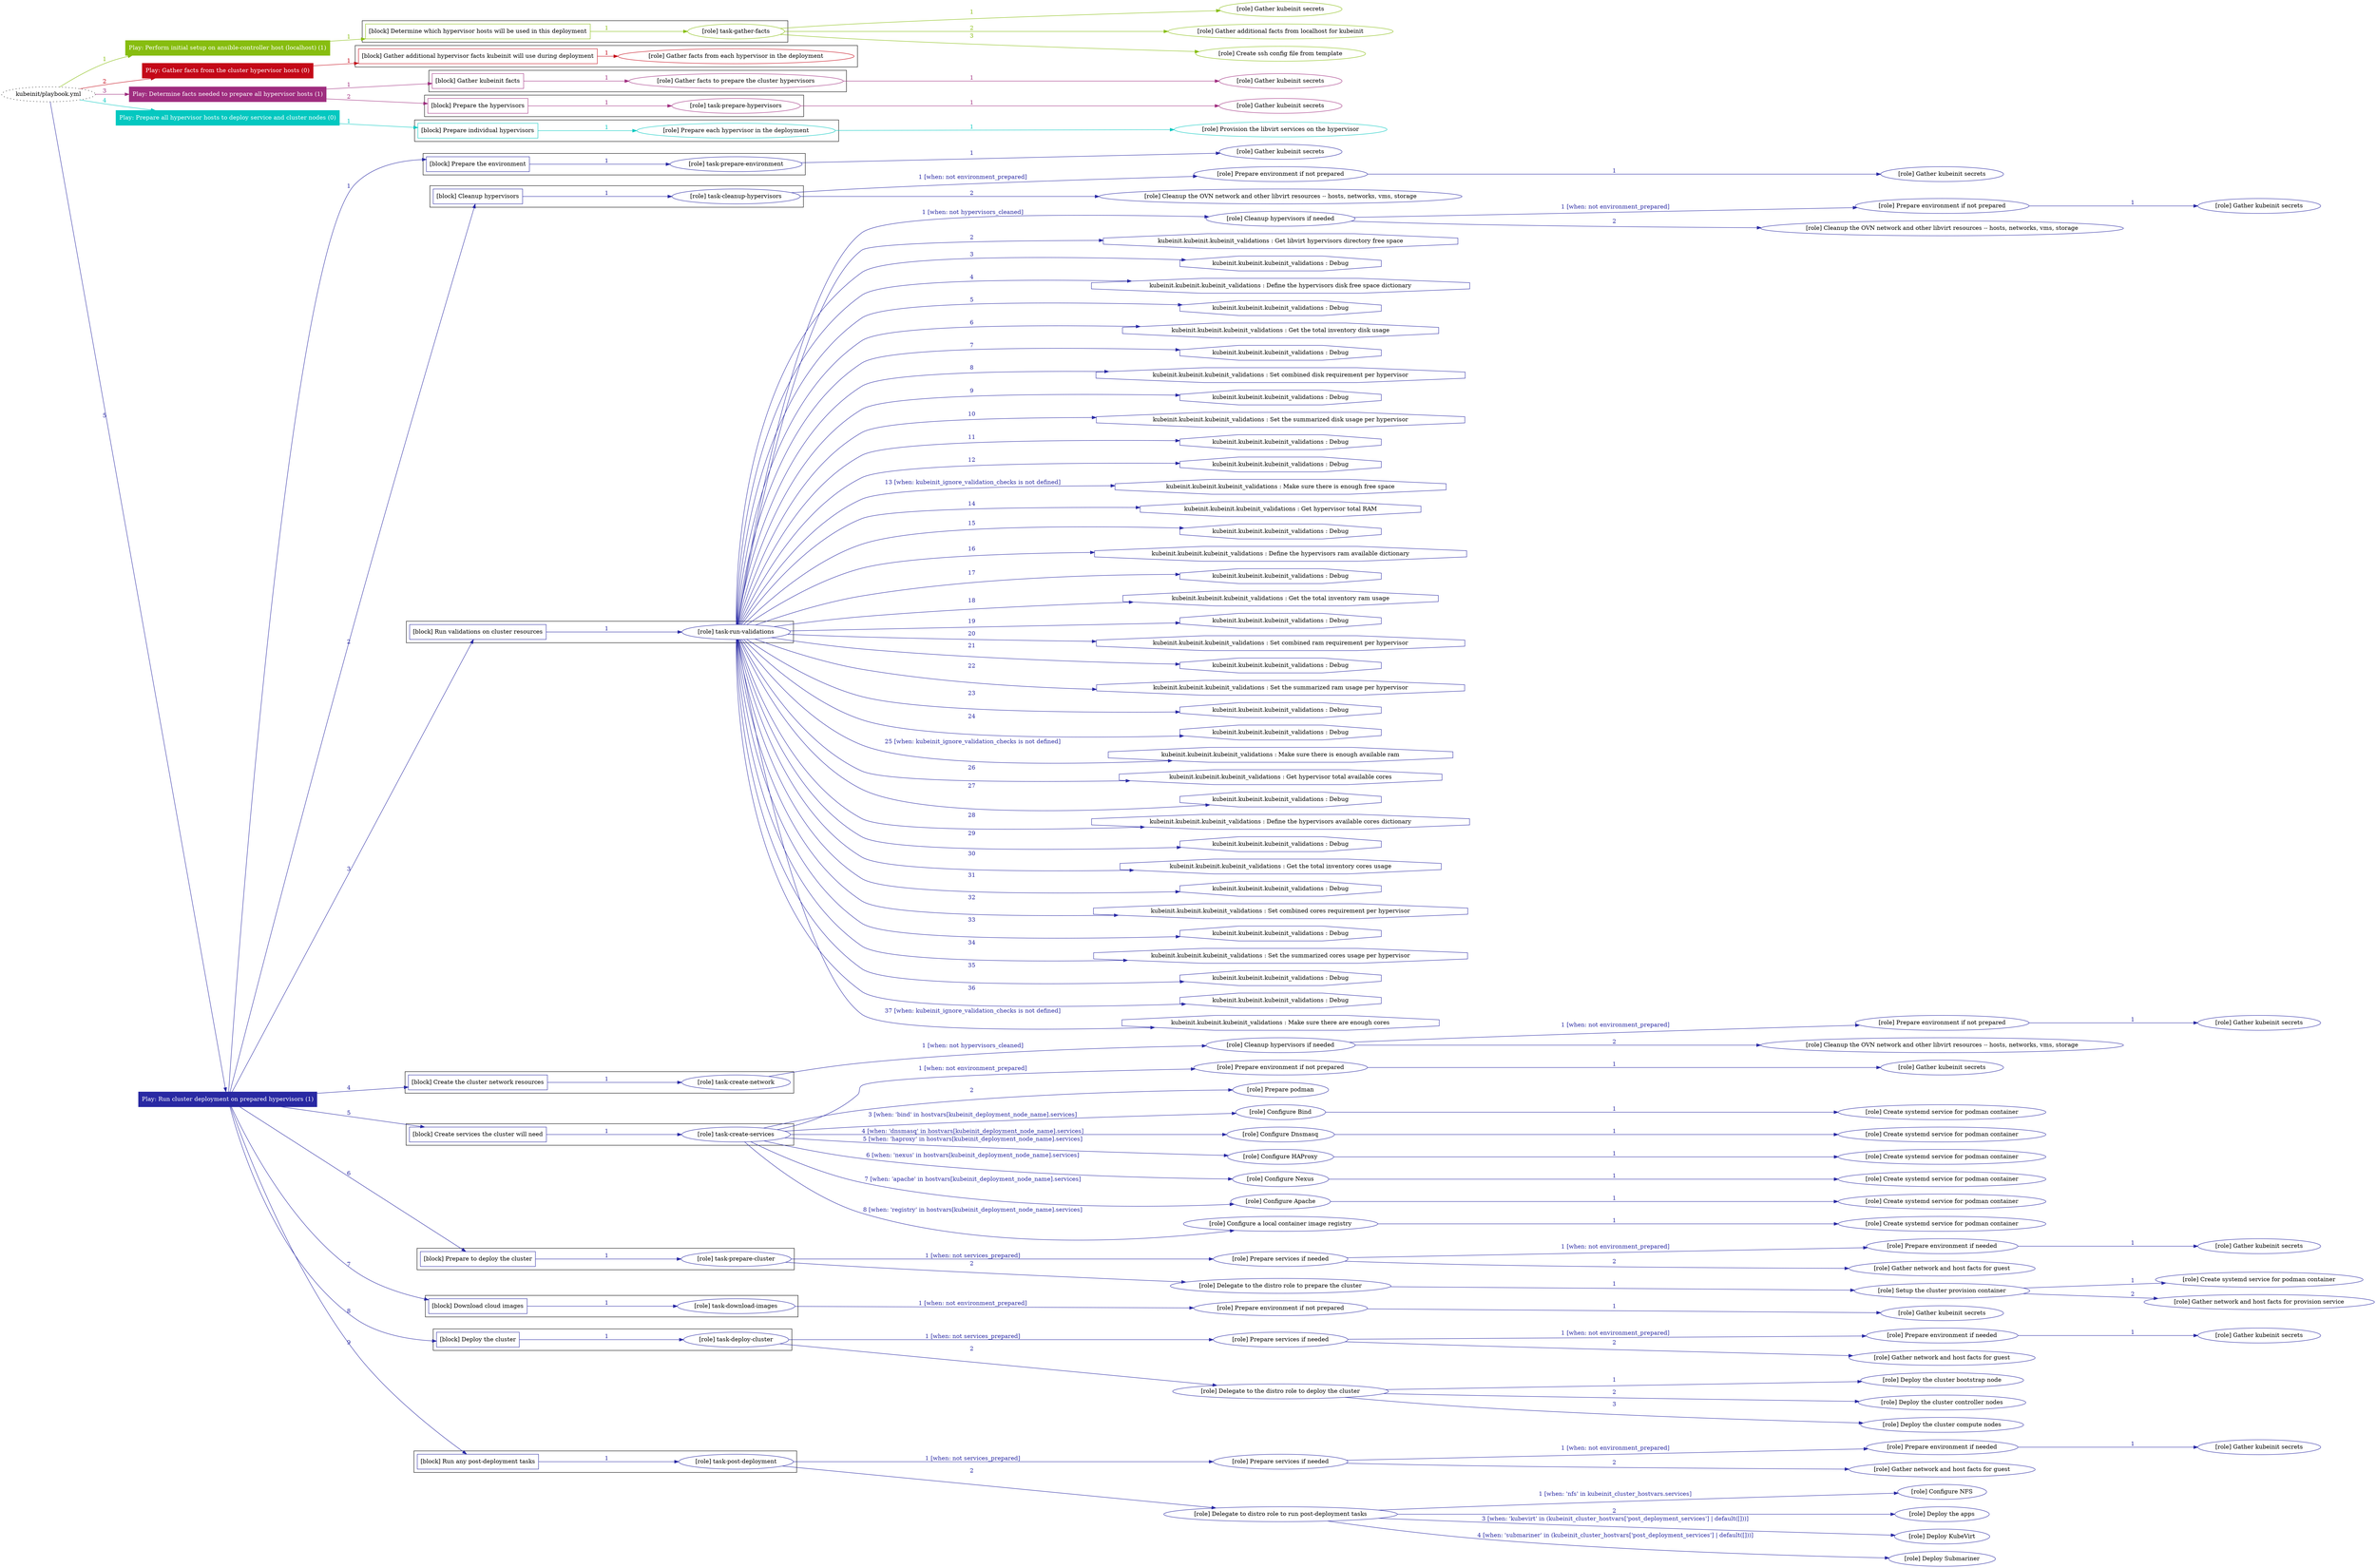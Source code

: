digraph {
	graph [concentrate=true ordering=in rankdir=LR ratio=fill]
	edge [esep=5 sep=10]
	"kubeinit/playbook.yml" [URL="/home/runner/work/kubeinit/kubeinit/kubeinit/playbook.yml" id=playbook_e92222b8 style=dotted]
	play_92c783f7 [label="Play: Perform initial setup on ansible-controller host (localhost) (1)" URL="/home/runner/work/kubeinit/kubeinit/kubeinit/playbook.yml" color="#87bd0f" fontcolor="#ffffff" id=play_92c783f7 shape=box style=filled tooltip=localhost]
	"kubeinit/playbook.yml" -> play_92c783f7 [label="1 " color="#87bd0f" fontcolor="#87bd0f" id=edge_ffbb8713 labeltooltip="1 " tooltip="1 "]
	subgraph "Gather kubeinit secrets" {
		role_df6a89f2 [label="[role] Gather kubeinit secrets" URL="/home/runner/.ansible/collections/ansible_collections/kubeinit/kubeinit/roles/kubeinit_prepare/tasks/build_hypervisors_group.yml" color="#87bd0f" id=role_df6a89f2 tooltip="Gather kubeinit secrets"]
	}
	subgraph "Gather additional facts from localhost for kubeinit" {
		role_540ec1e0 [label="[role] Gather additional facts from localhost for kubeinit" URL="/home/runner/.ansible/collections/ansible_collections/kubeinit/kubeinit/roles/kubeinit_prepare/tasks/build_hypervisors_group.yml" color="#87bd0f" id=role_540ec1e0 tooltip="Gather additional facts from localhost for kubeinit"]
	}
	subgraph "Create ssh config file from template" {
		role_f1460b2c [label="[role] Create ssh config file from template" URL="/home/runner/.ansible/collections/ansible_collections/kubeinit/kubeinit/roles/kubeinit_prepare/tasks/build_hypervisors_group.yml" color="#87bd0f" id=role_f1460b2c tooltip="Create ssh config file from template"]
	}
	subgraph "task-gather-facts" {
		role_afb89ab8 [label="[role] task-gather-facts" URL="/home/runner/work/kubeinit/kubeinit/kubeinit/playbook.yml" color="#87bd0f" id=role_afb89ab8 tooltip="task-gather-facts"]
		role_afb89ab8 -> role_df6a89f2 [label="1 " color="#87bd0f" fontcolor="#87bd0f" id=edge_66522fb7 labeltooltip="1 " tooltip="1 "]
		role_afb89ab8 -> role_540ec1e0 [label="2 " color="#87bd0f" fontcolor="#87bd0f" id=edge_2bd312d5 labeltooltip="2 " tooltip="2 "]
		role_afb89ab8 -> role_f1460b2c [label="3 " color="#87bd0f" fontcolor="#87bd0f" id=edge_dafee266 labeltooltip="3 " tooltip="3 "]
	}
	subgraph "Play: Perform initial setup on ansible-controller host (localhost) (1)" {
		play_92c783f7 -> block_e9b53bc9 [label=1 color="#87bd0f" fontcolor="#87bd0f" id=edge_77423818 labeltooltip=1 tooltip=1]
		subgraph cluster_block_e9b53bc9 {
			block_e9b53bc9 [label="[block] Determine which hypervisor hosts will be used in this deployment" URL="/home/runner/work/kubeinit/kubeinit/kubeinit/playbook.yml" color="#87bd0f" id=block_e9b53bc9 labeltooltip="Determine which hypervisor hosts will be used in this deployment" shape=box tooltip="Determine which hypervisor hosts will be used in this deployment"]
			block_e9b53bc9 -> role_afb89ab8 [label="1 " color="#87bd0f" fontcolor="#87bd0f" id=edge_8738de2c labeltooltip="1 " tooltip="1 "]
		}
	}
	play_67be91b6 [label="Play: Gather facts from the cluster hypervisor hosts (0)" URL="/home/runner/work/kubeinit/kubeinit/kubeinit/playbook.yml" color="#c40818" fontcolor="#ffffff" id=play_67be91b6 shape=box style=filled tooltip="Play: Gather facts from the cluster hypervisor hosts (0)"]
	"kubeinit/playbook.yml" -> play_67be91b6 [label="2 " color="#c40818" fontcolor="#c40818" id=edge_cf32ea86 labeltooltip="2 " tooltip="2 "]
	subgraph "Gather facts from each hypervisor in the deployment" {
		role_8123a733 [label="[role] Gather facts from each hypervisor in the deployment" URL="/home/runner/work/kubeinit/kubeinit/kubeinit/playbook.yml" color="#c40818" id=role_8123a733 tooltip="Gather facts from each hypervisor in the deployment"]
	}
	subgraph "Play: Gather facts from the cluster hypervisor hosts (0)" {
		play_67be91b6 -> block_f48222af [label=1 color="#c40818" fontcolor="#c40818" id=edge_4b14d3e3 labeltooltip=1 tooltip=1]
		subgraph cluster_block_f48222af {
			block_f48222af [label="[block] Gather additional hypervisor facts kubeinit will use during deployment" URL="/home/runner/work/kubeinit/kubeinit/kubeinit/playbook.yml" color="#c40818" id=block_f48222af labeltooltip="Gather additional hypervisor facts kubeinit will use during deployment" shape=box tooltip="Gather additional hypervisor facts kubeinit will use during deployment"]
			block_f48222af -> role_8123a733 [label="1 " color="#c40818" fontcolor="#c40818" id=edge_39f8c435 labeltooltip="1 " tooltip="1 "]
		}
	}
	play_eb58138f [label="Play: Determine facts needed to prepare all hypervisor hosts (1)" URL="/home/runner/work/kubeinit/kubeinit/kubeinit/playbook.yml" color="#9f2d7f" fontcolor="#ffffff" id=play_eb58138f shape=box style=filled tooltip=localhost]
	"kubeinit/playbook.yml" -> play_eb58138f [label="3 " color="#9f2d7f" fontcolor="#9f2d7f" id=edge_22f989c6 labeltooltip="3 " tooltip="3 "]
	subgraph "Gather kubeinit secrets" {
		role_b80b2637 [label="[role] Gather kubeinit secrets" URL="/home/runner/.ansible/collections/ansible_collections/kubeinit/kubeinit/roles/kubeinit_prepare/tasks/gather_kubeinit_facts.yml" color="#9f2d7f" id=role_b80b2637 tooltip="Gather kubeinit secrets"]
	}
	subgraph "Gather facts to prepare the cluster hypervisors" {
		role_770bc6ab [label="[role] Gather facts to prepare the cluster hypervisors" URL="/home/runner/work/kubeinit/kubeinit/kubeinit/playbook.yml" color="#9f2d7f" id=role_770bc6ab tooltip="Gather facts to prepare the cluster hypervisors"]
		role_770bc6ab -> role_b80b2637 [label="1 " color="#9f2d7f" fontcolor="#9f2d7f" id=edge_2b5a281d labeltooltip="1 " tooltip="1 "]
	}
	subgraph "Gather kubeinit secrets" {
		role_854534c7 [label="[role] Gather kubeinit secrets" URL="/home/runner/.ansible/collections/ansible_collections/kubeinit/kubeinit/roles/kubeinit_prepare/tasks/gather_kubeinit_facts.yml" color="#9f2d7f" id=role_854534c7 tooltip="Gather kubeinit secrets"]
	}
	subgraph "task-prepare-hypervisors" {
		role_582ed049 [label="[role] task-prepare-hypervisors" URL="/home/runner/work/kubeinit/kubeinit/kubeinit/playbook.yml" color="#9f2d7f" id=role_582ed049 tooltip="task-prepare-hypervisors"]
		role_582ed049 -> role_854534c7 [label="1 " color="#9f2d7f" fontcolor="#9f2d7f" id=edge_1658a0c5 labeltooltip="1 " tooltip="1 "]
	}
	subgraph "Play: Determine facts needed to prepare all hypervisor hosts (1)" {
		play_eb58138f -> block_654f0116 [label=1 color="#9f2d7f" fontcolor="#9f2d7f" id=edge_de58c9d7 labeltooltip=1 tooltip=1]
		subgraph cluster_block_654f0116 {
			block_654f0116 [label="[block] Gather kubeinit facts" URL="/home/runner/work/kubeinit/kubeinit/kubeinit/playbook.yml" color="#9f2d7f" id=block_654f0116 labeltooltip="Gather kubeinit facts" shape=box tooltip="Gather kubeinit facts"]
			block_654f0116 -> role_770bc6ab [label="1 " color="#9f2d7f" fontcolor="#9f2d7f" id=edge_0fb79de8 labeltooltip="1 " tooltip="1 "]
		}
		play_eb58138f -> block_95c288cf [label=2 color="#9f2d7f" fontcolor="#9f2d7f" id=edge_e034c9d1 labeltooltip=2 tooltip=2]
		subgraph cluster_block_95c288cf {
			block_95c288cf [label="[block] Prepare the hypervisors" URL="/home/runner/work/kubeinit/kubeinit/kubeinit/playbook.yml" color="#9f2d7f" id=block_95c288cf labeltooltip="Prepare the hypervisors" shape=box tooltip="Prepare the hypervisors"]
			block_95c288cf -> role_582ed049 [label="1 " color="#9f2d7f" fontcolor="#9f2d7f" id=edge_204c4030 labeltooltip="1 " tooltip="1 "]
		}
	}
	play_da3d5360 [label="Play: Prepare all hypervisor hosts to deploy service and cluster nodes (0)" URL="/home/runner/work/kubeinit/kubeinit/kubeinit/playbook.yml" color="#04c8c0" fontcolor="#ffffff" id=play_da3d5360 shape=box style=filled tooltip="Play: Prepare all hypervisor hosts to deploy service and cluster nodes (0)"]
	"kubeinit/playbook.yml" -> play_da3d5360 [label="4 " color="#04c8c0" fontcolor="#04c8c0" id=edge_7492fa26 labeltooltip="4 " tooltip="4 "]
	subgraph "Provision the libvirt services on the hypervisor" {
		role_16c79e5a [label="[role] Provision the libvirt services on the hypervisor" URL="/home/runner/.ansible/collections/ansible_collections/kubeinit/kubeinit/roles/kubeinit_prepare/tasks/prepare_hypervisor.yml" color="#04c8c0" id=role_16c79e5a tooltip="Provision the libvirt services on the hypervisor"]
	}
	subgraph "Prepare each hypervisor in the deployment" {
		role_7e97b401 [label="[role] Prepare each hypervisor in the deployment" URL="/home/runner/work/kubeinit/kubeinit/kubeinit/playbook.yml" color="#04c8c0" id=role_7e97b401 tooltip="Prepare each hypervisor in the deployment"]
		role_7e97b401 -> role_16c79e5a [label="1 " color="#04c8c0" fontcolor="#04c8c0" id=edge_46148321 labeltooltip="1 " tooltip="1 "]
	}
	subgraph "Play: Prepare all hypervisor hosts to deploy service and cluster nodes (0)" {
		play_da3d5360 -> block_e9037d01 [label=1 color="#04c8c0" fontcolor="#04c8c0" id=edge_d806da9e labeltooltip=1 tooltip=1]
		subgraph cluster_block_e9037d01 {
			block_e9037d01 [label="[block] Prepare individual hypervisors" URL="/home/runner/work/kubeinit/kubeinit/kubeinit/playbook.yml" color="#04c8c0" id=block_e9037d01 labeltooltip="Prepare individual hypervisors" shape=box tooltip="Prepare individual hypervisors"]
			block_e9037d01 -> role_7e97b401 [label="1 " color="#04c8c0" fontcolor="#04c8c0" id=edge_8f910cef labeltooltip="1 " tooltip="1 "]
		}
	}
	play_0da6d7e3 [label="Play: Run cluster deployment on prepared hypervisors (1)" URL="/home/runner/work/kubeinit/kubeinit/kubeinit/playbook.yml" color="#2929a3" fontcolor="#ffffff" id=play_0da6d7e3 shape=box style=filled tooltip=localhost]
	"kubeinit/playbook.yml" -> play_0da6d7e3 [label="5 " color="#2929a3" fontcolor="#2929a3" id=edge_98d495a8 labeltooltip="5 " tooltip="5 "]
	subgraph "Gather kubeinit secrets" {
		role_b079e2af [label="[role] Gather kubeinit secrets" URL="/home/runner/.ansible/collections/ansible_collections/kubeinit/kubeinit/roles/kubeinit_prepare/tasks/gather_kubeinit_facts.yml" color="#2929a3" id=role_b079e2af tooltip="Gather kubeinit secrets"]
	}
	subgraph "task-prepare-environment" {
		role_9413f9cd [label="[role] task-prepare-environment" URL="/home/runner/work/kubeinit/kubeinit/kubeinit/playbook.yml" color="#2929a3" id=role_9413f9cd tooltip="task-prepare-environment"]
		role_9413f9cd -> role_b079e2af [label="1 " color="#2929a3" fontcolor="#2929a3" id=edge_bd444c95 labeltooltip="1 " tooltip="1 "]
	}
	subgraph "Gather kubeinit secrets" {
		role_9ba5542d [label="[role] Gather kubeinit secrets" URL="/home/runner/.ansible/collections/ansible_collections/kubeinit/kubeinit/roles/kubeinit_prepare/tasks/gather_kubeinit_facts.yml" color="#2929a3" id=role_9ba5542d tooltip="Gather kubeinit secrets"]
	}
	subgraph "Prepare environment if not prepared" {
		role_c625d54e [label="[role] Prepare environment if not prepared" URL="/home/runner/.ansible/collections/ansible_collections/kubeinit/kubeinit/roles/kubeinit_prepare/tasks/cleanup_hypervisors.yml" color="#2929a3" id=role_c625d54e tooltip="Prepare environment if not prepared"]
		role_c625d54e -> role_9ba5542d [label="1 " color="#2929a3" fontcolor="#2929a3" id=edge_2bd0e765 labeltooltip="1 " tooltip="1 "]
	}
	subgraph "Cleanup the OVN network and other libvirt resources -- hosts, networks, vms, storage" {
		role_127aefc8 [label="[role] Cleanup the OVN network and other libvirt resources -- hosts, networks, vms, storage" URL="/home/runner/.ansible/collections/ansible_collections/kubeinit/kubeinit/roles/kubeinit_prepare/tasks/cleanup_hypervisors.yml" color="#2929a3" id=role_127aefc8 tooltip="Cleanup the OVN network and other libvirt resources -- hosts, networks, vms, storage"]
	}
	subgraph "task-cleanup-hypervisors" {
		role_7f26d04d [label="[role] task-cleanup-hypervisors" URL="/home/runner/work/kubeinit/kubeinit/kubeinit/playbook.yml" color="#2929a3" id=role_7f26d04d tooltip="task-cleanup-hypervisors"]
		role_7f26d04d -> role_c625d54e [label="1 [when: not environment_prepared]" color="#2929a3" fontcolor="#2929a3" id=edge_5fec650e labeltooltip="1 [when: not environment_prepared]" tooltip="1 [when: not environment_prepared]"]
		role_7f26d04d -> role_127aefc8 [label="2 " color="#2929a3" fontcolor="#2929a3" id=edge_d557430e labeltooltip="2 " tooltip="2 "]
	}
	subgraph "Gather kubeinit secrets" {
		role_a5a6e88d [label="[role] Gather kubeinit secrets" URL="/home/runner/.ansible/collections/ansible_collections/kubeinit/kubeinit/roles/kubeinit_prepare/tasks/gather_kubeinit_facts.yml" color="#2929a3" id=role_a5a6e88d tooltip="Gather kubeinit secrets"]
	}
	subgraph "Prepare environment if not prepared" {
		role_7b25340e [label="[role] Prepare environment if not prepared" URL="/home/runner/.ansible/collections/ansible_collections/kubeinit/kubeinit/roles/kubeinit_prepare/tasks/cleanup_hypervisors.yml" color="#2929a3" id=role_7b25340e tooltip="Prepare environment if not prepared"]
		role_7b25340e -> role_a5a6e88d [label="1 " color="#2929a3" fontcolor="#2929a3" id=edge_d9381022 labeltooltip="1 " tooltip="1 "]
	}
	subgraph "Cleanup the OVN network and other libvirt resources -- hosts, networks, vms, storage" {
		role_d527adc5 [label="[role] Cleanup the OVN network and other libvirt resources -- hosts, networks, vms, storage" URL="/home/runner/.ansible/collections/ansible_collections/kubeinit/kubeinit/roles/kubeinit_prepare/tasks/cleanup_hypervisors.yml" color="#2929a3" id=role_d527adc5 tooltip="Cleanup the OVN network and other libvirt resources -- hosts, networks, vms, storage"]
	}
	subgraph "Cleanup hypervisors if needed" {
		role_17760b1f [label="[role] Cleanup hypervisors if needed" URL="/home/runner/.ansible/collections/ansible_collections/kubeinit/kubeinit/roles/kubeinit_validations/tasks/main.yml" color="#2929a3" id=role_17760b1f tooltip="Cleanup hypervisors if needed"]
		role_17760b1f -> role_7b25340e [label="1 [when: not environment_prepared]" color="#2929a3" fontcolor="#2929a3" id=edge_94d22f7c labeltooltip="1 [when: not environment_prepared]" tooltip="1 [when: not environment_prepared]"]
		role_17760b1f -> role_d527adc5 [label="2 " color="#2929a3" fontcolor="#2929a3" id=edge_da015697 labeltooltip="2 " tooltip="2 "]
	}
	subgraph "task-run-validations" {
		role_55d921f8 [label="[role] task-run-validations" URL="/home/runner/work/kubeinit/kubeinit/kubeinit/playbook.yml" color="#2929a3" id=role_55d921f8 tooltip="task-run-validations"]
		role_55d921f8 -> role_17760b1f [label="1 [when: not hypervisors_cleaned]" color="#2929a3" fontcolor="#2929a3" id=edge_4b1750cc labeltooltip="1 [when: not hypervisors_cleaned]" tooltip="1 [when: not hypervisors_cleaned]"]
		task_e6f22c32 [label="kubeinit.kubeinit.kubeinit_validations : Get libvirt hypervisors directory free space" URL="/home/runner/.ansible/collections/ansible_collections/kubeinit/kubeinit/roles/kubeinit_validations/tasks/10_libvirt_free_space.yml" color="#2929a3" id=task_e6f22c32 shape=octagon tooltip="kubeinit.kubeinit.kubeinit_validations : Get libvirt hypervisors directory free space"]
		role_55d921f8 -> task_e6f22c32 [label="2 " color="#2929a3" fontcolor="#2929a3" id=edge_3246b11e labeltooltip="2 " tooltip="2 "]
		task_a2dcfc24 [label="kubeinit.kubeinit.kubeinit_validations : Debug" URL="/home/runner/.ansible/collections/ansible_collections/kubeinit/kubeinit/roles/kubeinit_validations/tasks/10_libvirt_free_space.yml" color="#2929a3" id=task_a2dcfc24 shape=octagon tooltip="kubeinit.kubeinit.kubeinit_validations : Debug"]
		role_55d921f8 -> task_a2dcfc24 [label="3 " color="#2929a3" fontcolor="#2929a3" id=edge_a041053f labeltooltip="3 " tooltip="3 "]
		task_38d06dfa [label="kubeinit.kubeinit.kubeinit_validations : Define the hypervisors disk free space dictionary" URL="/home/runner/.ansible/collections/ansible_collections/kubeinit/kubeinit/roles/kubeinit_validations/tasks/10_libvirt_free_space.yml" color="#2929a3" id=task_38d06dfa shape=octagon tooltip="kubeinit.kubeinit.kubeinit_validations : Define the hypervisors disk free space dictionary"]
		role_55d921f8 -> task_38d06dfa [label="4 " color="#2929a3" fontcolor="#2929a3" id=edge_8aef4136 labeltooltip="4 " tooltip="4 "]
		task_244818ce [label="kubeinit.kubeinit.kubeinit_validations : Debug" URL="/home/runner/.ansible/collections/ansible_collections/kubeinit/kubeinit/roles/kubeinit_validations/tasks/10_libvirt_free_space.yml" color="#2929a3" id=task_244818ce shape=octagon tooltip="kubeinit.kubeinit.kubeinit_validations : Debug"]
		role_55d921f8 -> task_244818ce [label="5 " color="#2929a3" fontcolor="#2929a3" id=edge_74d1e4a0 labeltooltip="5 " tooltip="5 "]
		task_edd542d3 [label="kubeinit.kubeinit.kubeinit_validations : Get the total inventory disk usage" URL="/home/runner/.ansible/collections/ansible_collections/kubeinit/kubeinit/roles/kubeinit_validations/tasks/10_libvirt_free_space.yml" color="#2929a3" id=task_edd542d3 shape=octagon tooltip="kubeinit.kubeinit.kubeinit_validations : Get the total inventory disk usage"]
		role_55d921f8 -> task_edd542d3 [label="6 " color="#2929a3" fontcolor="#2929a3" id=edge_544c3112 labeltooltip="6 " tooltip="6 "]
		task_1e854b7d [label="kubeinit.kubeinit.kubeinit_validations : Debug" URL="/home/runner/.ansible/collections/ansible_collections/kubeinit/kubeinit/roles/kubeinit_validations/tasks/10_libvirt_free_space.yml" color="#2929a3" id=task_1e854b7d shape=octagon tooltip="kubeinit.kubeinit.kubeinit_validations : Debug"]
		role_55d921f8 -> task_1e854b7d [label="7 " color="#2929a3" fontcolor="#2929a3" id=edge_426a4ec8 labeltooltip="7 " tooltip="7 "]
		task_1089a476 [label="kubeinit.kubeinit.kubeinit_validations : Set combined disk requirement per hypervisor" URL="/home/runner/.ansible/collections/ansible_collections/kubeinit/kubeinit/roles/kubeinit_validations/tasks/10_libvirt_free_space.yml" color="#2929a3" id=task_1089a476 shape=octagon tooltip="kubeinit.kubeinit.kubeinit_validations : Set combined disk requirement per hypervisor"]
		role_55d921f8 -> task_1089a476 [label="8 " color="#2929a3" fontcolor="#2929a3" id=edge_f24f7896 labeltooltip="8 " tooltip="8 "]
		task_ef5b0c50 [label="kubeinit.kubeinit.kubeinit_validations : Debug" URL="/home/runner/.ansible/collections/ansible_collections/kubeinit/kubeinit/roles/kubeinit_validations/tasks/10_libvirt_free_space.yml" color="#2929a3" id=task_ef5b0c50 shape=octagon tooltip="kubeinit.kubeinit.kubeinit_validations : Debug"]
		role_55d921f8 -> task_ef5b0c50 [label="9 " color="#2929a3" fontcolor="#2929a3" id=edge_783cfeb6 labeltooltip="9 " tooltip="9 "]
		task_85957769 [label="kubeinit.kubeinit.kubeinit_validations : Set the summarized disk usage per hypervisor" URL="/home/runner/.ansible/collections/ansible_collections/kubeinit/kubeinit/roles/kubeinit_validations/tasks/10_libvirt_free_space.yml" color="#2929a3" id=task_85957769 shape=octagon tooltip="kubeinit.kubeinit.kubeinit_validations : Set the summarized disk usage per hypervisor"]
		role_55d921f8 -> task_85957769 [label="10 " color="#2929a3" fontcolor="#2929a3" id=edge_c6fcff83 labeltooltip="10 " tooltip="10 "]
		task_fc332e0e [label="kubeinit.kubeinit.kubeinit_validations : Debug" URL="/home/runner/.ansible/collections/ansible_collections/kubeinit/kubeinit/roles/kubeinit_validations/tasks/10_libvirt_free_space.yml" color="#2929a3" id=task_fc332e0e shape=octagon tooltip="kubeinit.kubeinit.kubeinit_validations : Debug"]
		role_55d921f8 -> task_fc332e0e [label="11 " color="#2929a3" fontcolor="#2929a3" id=edge_79457570 labeltooltip="11 " tooltip="11 "]
		task_f44ef078 [label="kubeinit.kubeinit.kubeinit_validations : Debug" URL="/home/runner/.ansible/collections/ansible_collections/kubeinit/kubeinit/roles/kubeinit_validations/tasks/10_libvirt_free_space.yml" color="#2929a3" id=task_f44ef078 shape=octagon tooltip="kubeinit.kubeinit.kubeinit_validations : Debug"]
		role_55d921f8 -> task_f44ef078 [label="12 " color="#2929a3" fontcolor="#2929a3" id=edge_311af745 labeltooltip="12 " tooltip="12 "]
		task_7d566ae3 [label="kubeinit.kubeinit.kubeinit_validations : Make sure there is enough free space" URL="/home/runner/.ansible/collections/ansible_collections/kubeinit/kubeinit/roles/kubeinit_validations/tasks/10_libvirt_free_space.yml" color="#2929a3" id=task_7d566ae3 shape=octagon tooltip="kubeinit.kubeinit.kubeinit_validations : Make sure there is enough free space"]
		role_55d921f8 -> task_7d566ae3 [label="13 [when: kubeinit_ignore_validation_checks is not defined]" color="#2929a3" fontcolor="#2929a3" id=edge_60aef62f labeltooltip="13 [when: kubeinit_ignore_validation_checks is not defined]" tooltip="13 [when: kubeinit_ignore_validation_checks is not defined]"]
		task_d1d9380e [label="kubeinit.kubeinit.kubeinit_validations : Get hypervisor total RAM" URL="/home/runner/.ansible/collections/ansible_collections/kubeinit/kubeinit/roles/kubeinit_validations/tasks/20_libvirt_available_ram.yml" color="#2929a3" id=task_d1d9380e shape=octagon tooltip="kubeinit.kubeinit.kubeinit_validations : Get hypervisor total RAM"]
		role_55d921f8 -> task_d1d9380e [label="14 " color="#2929a3" fontcolor="#2929a3" id=edge_56da26e2 labeltooltip="14 " tooltip="14 "]
		task_42a4e162 [label="kubeinit.kubeinit.kubeinit_validations : Debug" URL="/home/runner/.ansible/collections/ansible_collections/kubeinit/kubeinit/roles/kubeinit_validations/tasks/20_libvirt_available_ram.yml" color="#2929a3" id=task_42a4e162 shape=octagon tooltip="kubeinit.kubeinit.kubeinit_validations : Debug"]
		role_55d921f8 -> task_42a4e162 [label="15 " color="#2929a3" fontcolor="#2929a3" id=edge_dafef0af labeltooltip="15 " tooltip="15 "]
		task_dfb35bb9 [label="kubeinit.kubeinit.kubeinit_validations : Define the hypervisors ram available dictionary" URL="/home/runner/.ansible/collections/ansible_collections/kubeinit/kubeinit/roles/kubeinit_validations/tasks/20_libvirt_available_ram.yml" color="#2929a3" id=task_dfb35bb9 shape=octagon tooltip="kubeinit.kubeinit.kubeinit_validations : Define the hypervisors ram available dictionary"]
		role_55d921f8 -> task_dfb35bb9 [label="16 " color="#2929a3" fontcolor="#2929a3" id=edge_8c8b57fe labeltooltip="16 " tooltip="16 "]
		task_4c23c516 [label="kubeinit.kubeinit.kubeinit_validations : Debug" URL="/home/runner/.ansible/collections/ansible_collections/kubeinit/kubeinit/roles/kubeinit_validations/tasks/20_libvirt_available_ram.yml" color="#2929a3" id=task_4c23c516 shape=octagon tooltip="kubeinit.kubeinit.kubeinit_validations : Debug"]
		role_55d921f8 -> task_4c23c516 [label="17 " color="#2929a3" fontcolor="#2929a3" id=edge_2f5d2f7c labeltooltip="17 " tooltip="17 "]
		task_e2c4929f [label="kubeinit.kubeinit.kubeinit_validations : Get the total inventory ram usage" URL="/home/runner/.ansible/collections/ansible_collections/kubeinit/kubeinit/roles/kubeinit_validations/tasks/20_libvirt_available_ram.yml" color="#2929a3" id=task_e2c4929f shape=octagon tooltip="kubeinit.kubeinit.kubeinit_validations : Get the total inventory ram usage"]
		role_55d921f8 -> task_e2c4929f [label="18 " color="#2929a3" fontcolor="#2929a3" id=edge_d9d4b6f1 labeltooltip="18 " tooltip="18 "]
		task_8f8f9f86 [label="kubeinit.kubeinit.kubeinit_validations : Debug" URL="/home/runner/.ansible/collections/ansible_collections/kubeinit/kubeinit/roles/kubeinit_validations/tasks/20_libvirt_available_ram.yml" color="#2929a3" id=task_8f8f9f86 shape=octagon tooltip="kubeinit.kubeinit.kubeinit_validations : Debug"]
		role_55d921f8 -> task_8f8f9f86 [label="19 " color="#2929a3" fontcolor="#2929a3" id=edge_dd2d3a64 labeltooltip="19 " tooltip="19 "]
		task_42c1a0ba [label="kubeinit.kubeinit.kubeinit_validations : Set combined ram requirement per hypervisor" URL="/home/runner/.ansible/collections/ansible_collections/kubeinit/kubeinit/roles/kubeinit_validations/tasks/20_libvirt_available_ram.yml" color="#2929a3" id=task_42c1a0ba shape=octagon tooltip="kubeinit.kubeinit.kubeinit_validations : Set combined ram requirement per hypervisor"]
		role_55d921f8 -> task_42c1a0ba [label="20 " color="#2929a3" fontcolor="#2929a3" id=edge_b461416c labeltooltip="20 " tooltip="20 "]
		task_79f10ad0 [label="kubeinit.kubeinit.kubeinit_validations : Debug" URL="/home/runner/.ansible/collections/ansible_collections/kubeinit/kubeinit/roles/kubeinit_validations/tasks/20_libvirt_available_ram.yml" color="#2929a3" id=task_79f10ad0 shape=octagon tooltip="kubeinit.kubeinit.kubeinit_validations : Debug"]
		role_55d921f8 -> task_79f10ad0 [label="21 " color="#2929a3" fontcolor="#2929a3" id=edge_4486639b labeltooltip="21 " tooltip="21 "]
		task_c87713e5 [label="kubeinit.kubeinit.kubeinit_validations : Set the summarized ram usage per hypervisor" URL="/home/runner/.ansible/collections/ansible_collections/kubeinit/kubeinit/roles/kubeinit_validations/tasks/20_libvirt_available_ram.yml" color="#2929a3" id=task_c87713e5 shape=octagon tooltip="kubeinit.kubeinit.kubeinit_validations : Set the summarized ram usage per hypervisor"]
		role_55d921f8 -> task_c87713e5 [label="22 " color="#2929a3" fontcolor="#2929a3" id=edge_16900ada labeltooltip="22 " tooltip="22 "]
		task_7ba3afcc [label="kubeinit.kubeinit.kubeinit_validations : Debug" URL="/home/runner/.ansible/collections/ansible_collections/kubeinit/kubeinit/roles/kubeinit_validations/tasks/20_libvirt_available_ram.yml" color="#2929a3" id=task_7ba3afcc shape=octagon tooltip="kubeinit.kubeinit.kubeinit_validations : Debug"]
		role_55d921f8 -> task_7ba3afcc [label="23 " color="#2929a3" fontcolor="#2929a3" id=edge_60fea880 labeltooltip="23 " tooltip="23 "]
		task_cf2bd856 [label="kubeinit.kubeinit.kubeinit_validations : Debug" URL="/home/runner/.ansible/collections/ansible_collections/kubeinit/kubeinit/roles/kubeinit_validations/tasks/20_libvirt_available_ram.yml" color="#2929a3" id=task_cf2bd856 shape=octagon tooltip="kubeinit.kubeinit.kubeinit_validations : Debug"]
		role_55d921f8 -> task_cf2bd856 [label="24 " color="#2929a3" fontcolor="#2929a3" id=edge_c2b144aa labeltooltip="24 " tooltip="24 "]
		task_eacd2dcc [label="kubeinit.kubeinit.kubeinit_validations : Make sure there is enough available ram" URL="/home/runner/.ansible/collections/ansible_collections/kubeinit/kubeinit/roles/kubeinit_validations/tasks/20_libvirt_available_ram.yml" color="#2929a3" id=task_eacd2dcc shape=octagon tooltip="kubeinit.kubeinit.kubeinit_validations : Make sure there is enough available ram"]
		role_55d921f8 -> task_eacd2dcc [label="25 [when: kubeinit_ignore_validation_checks is not defined]" color="#2929a3" fontcolor="#2929a3" id=edge_4ad481d3 labeltooltip="25 [when: kubeinit_ignore_validation_checks is not defined]" tooltip="25 [when: kubeinit_ignore_validation_checks is not defined]"]
		task_77e3e0e5 [label="kubeinit.kubeinit.kubeinit_validations : Get hypervisor total available cores" URL="/home/runner/.ansible/collections/ansible_collections/kubeinit/kubeinit/roles/kubeinit_validations/tasks/30_libvirt_check_cpu_cores.yml" color="#2929a3" id=task_77e3e0e5 shape=octagon tooltip="kubeinit.kubeinit.kubeinit_validations : Get hypervisor total available cores"]
		role_55d921f8 -> task_77e3e0e5 [label="26 " color="#2929a3" fontcolor="#2929a3" id=edge_598658a1 labeltooltip="26 " tooltip="26 "]
		task_b247939f [label="kubeinit.kubeinit.kubeinit_validations : Debug" URL="/home/runner/.ansible/collections/ansible_collections/kubeinit/kubeinit/roles/kubeinit_validations/tasks/30_libvirt_check_cpu_cores.yml" color="#2929a3" id=task_b247939f shape=octagon tooltip="kubeinit.kubeinit.kubeinit_validations : Debug"]
		role_55d921f8 -> task_b247939f [label="27 " color="#2929a3" fontcolor="#2929a3" id=edge_e7cc749c labeltooltip="27 " tooltip="27 "]
		task_7e34f88e [label="kubeinit.kubeinit.kubeinit_validations : Define the hypervisors available cores dictionary" URL="/home/runner/.ansible/collections/ansible_collections/kubeinit/kubeinit/roles/kubeinit_validations/tasks/30_libvirt_check_cpu_cores.yml" color="#2929a3" id=task_7e34f88e shape=octagon tooltip="kubeinit.kubeinit.kubeinit_validations : Define the hypervisors available cores dictionary"]
		role_55d921f8 -> task_7e34f88e [label="28 " color="#2929a3" fontcolor="#2929a3" id=edge_6bf44cc2 labeltooltip="28 " tooltip="28 "]
		task_ce2a8057 [label="kubeinit.kubeinit.kubeinit_validations : Debug" URL="/home/runner/.ansible/collections/ansible_collections/kubeinit/kubeinit/roles/kubeinit_validations/tasks/30_libvirt_check_cpu_cores.yml" color="#2929a3" id=task_ce2a8057 shape=octagon tooltip="kubeinit.kubeinit.kubeinit_validations : Debug"]
		role_55d921f8 -> task_ce2a8057 [label="29 " color="#2929a3" fontcolor="#2929a3" id=edge_19f3e8bd labeltooltip="29 " tooltip="29 "]
		task_0d2f7758 [label="kubeinit.kubeinit.kubeinit_validations : Get the total inventory cores usage" URL="/home/runner/.ansible/collections/ansible_collections/kubeinit/kubeinit/roles/kubeinit_validations/tasks/30_libvirt_check_cpu_cores.yml" color="#2929a3" id=task_0d2f7758 shape=octagon tooltip="kubeinit.kubeinit.kubeinit_validations : Get the total inventory cores usage"]
		role_55d921f8 -> task_0d2f7758 [label="30 " color="#2929a3" fontcolor="#2929a3" id=edge_89338d84 labeltooltip="30 " tooltip="30 "]
		task_937ef054 [label="kubeinit.kubeinit.kubeinit_validations : Debug" URL="/home/runner/.ansible/collections/ansible_collections/kubeinit/kubeinit/roles/kubeinit_validations/tasks/30_libvirt_check_cpu_cores.yml" color="#2929a3" id=task_937ef054 shape=octagon tooltip="kubeinit.kubeinit.kubeinit_validations : Debug"]
		role_55d921f8 -> task_937ef054 [label="31 " color="#2929a3" fontcolor="#2929a3" id=edge_8bfefc23 labeltooltip="31 " tooltip="31 "]
		task_6d5982f7 [label="kubeinit.kubeinit.kubeinit_validations : Set combined cores requirement per hypervisor" URL="/home/runner/.ansible/collections/ansible_collections/kubeinit/kubeinit/roles/kubeinit_validations/tasks/30_libvirt_check_cpu_cores.yml" color="#2929a3" id=task_6d5982f7 shape=octagon tooltip="kubeinit.kubeinit.kubeinit_validations : Set combined cores requirement per hypervisor"]
		role_55d921f8 -> task_6d5982f7 [label="32 " color="#2929a3" fontcolor="#2929a3" id=edge_d89feb8d labeltooltip="32 " tooltip="32 "]
		task_96980647 [label="kubeinit.kubeinit.kubeinit_validations : Debug" URL="/home/runner/.ansible/collections/ansible_collections/kubeinit/kubeinit/roles/kubeinit_validations/tasks/30_libvirt_check_cpu_cores.yml" color="#2929a3" id=task_96980647 shape=octagon tooltip="kubeinit.kubeinit.kubeinit_validations : Debug"]
		role_55d921f8 -> task_96980647 [label="33 " color="#2929a3" fontcolor="#2929a3" id=edge_dc355449 labeltooltip="33 " tooltip="33 "]
		task_6cd706bd [label="kubeinit.kubeinit.kubeinit_validations : Set the summarized cores usage per hypervisor" URL="/home/runner/.ansible/collections/ansible_collections/kubeinit/kubeinit/roles/kubeinit_validations/tasks/30_libvirt_check_cpu_cores.yml" color="#2929a3" id=task_6cd706bd shape=octagon tooltip="kubeinit.kubeinit.kubeinit_validations : Set the summarized cores usage per hypervisor"]
		role_55d921f8 -> task_6cd706bd [label="34 " color="#2929a3" fontcolor="#2929a3" id=edge_905da9c4 labeltooltip="34 " tooltip="34 "]
		task_bc40f222 [label="kubeinit.kubeinit.kubeinit_validations : Debug" URL="/home/runner/.ansible/collections/ansible_collections/kubeinit/kubeinit/roles/kubeinit_validations/tasks/30_libvirt_check_cpu_cores.yml" color="#2929a3" id=task_bc40f222 shape=octagon tooltip="kubeinit.kubeinit.kubeinit_validations : Debug"]
		role_55d921f8 -> task_bc40f222 [label="35 " color="#2929a3" fontcolor="#2929a3" id=edge_9717ba00 labeltooltip="35 " tooltip="35 "]
		task_bb6c94c4 [label="kubeinit.kubeinit.kubeinit_validations : Debug" URL="/home/runner/.ansible/collections/ansible_collections/kubeinit/kubeinit/roles/kubeinit_validations/tasks/30_libvirt_check_cpu_cores.yml" color="#2929a3" id=task_bb6c94c4 shape=octagon tooltip="kubeinit.kubeinit.kubeinit_validations : Debug"]
		role_55d921f8 -> task_bb6c94c4 [label="36 " color="#2929a3" fontcolor="#2929a3" id=edge_7576bce8 labeltooltip="36 " tooltip="36 "]
		task_cd356b47 [label="kubeinit.kubeinit.kubeinit_validations : Make sure there are enough cores" URL="/home/runner/.ansible/collections/ansible_collections/kubeinit/kubeinit/roles/kubeinit_validations/tasks/30_libvirt_check_cpu_cores.yml" color="#2929a3" id=task_cd356b47 shape=octagon tooltip="kubeinit.kubeinit.kubeinit_validations : Make sure there are enough cores"]
		role_55d921f8 -> task_cd356b47 [label="37 [when: kubeinit_ignore_validation_checks is not defined]" color="#2929a3" fontcolor="#2929a3" id=edge_22e0abbc labeltooltip="37 [when: kubeinit_ignore_validation_checks is not defined]" tooltip="37 [when: kubeinit_ignore_validation_checks is not defined]"]
	}
	subgraph "Gather kubeinit secrets" {
		role_f7a9eb06 [label="[role] Gather kubeinit secrets" URL="/home/runner/.ansible/collections/ansible_collections/kubeinit/kubeinit/roles/kubeinit_prepare/tasks/gather_kubeinit_facts.yml" color="#2929a3" id=role_f7a9eb06 tooltip="Gather kubeinit secrets"]
	}
	subgraph "Prepare environment if not prepared" {
		role_3f78c052 [label="[role] Prepare environment if not prepared" URL="/home/runner/.ansible/collections/ansible_collections/kubeinit/kubeinit/roles/kubeinit_prepare/tasks/cleanup_hypervisors.yml" color="#2929a3" id=role_3f78c052 tooltip="Prepare environment if not prepared"]
		role_3f78c052 -> role_f7a9eb06 [label="1 " color="#2929a3" fontcolor="#2929a3" id=edge_922064e0 labeltooltip="1 " tooltip="1 "]
	}
	subgraph "Cleanup the OVN network and other libvirt resources -- hosts, networks, vms, storage" {
		role_42704422 [label="[role] Cleanup the OVN network and other libvirt resources -- hosts, networks, vms, storage" URL="/home/runner/.ansible/collections/ansible_collections/kubeinit/kubeinit/roles/kubeinit_prepare/tasks/cleanup_hypervisors.yml" color="#2929a3" id=role_42704422 tooltip="Cleanup the OVN network and other libvirt resources -- hosts, networks, vms, storage"]
	}
	subgraph "Cleanup hypervisors if needed" {
		role_14ae9710 [label="[role] Cleanup hypervisors if needed" URL="/home/runner/.ansible/collections/ansible_collections/kubeinit/kubeinit/roles/kubeinit_libvirt/tasks/create_network.yml" color="#2929a3" id=role_14ae9710 tooltip="Cleanup hypervisors if needed"]
		role_14ae9710 -> role_3f78c052 [label="1 [when: not environment_prepared]" color="#2929a3" fontcolor="#2929a3" id=edge_c5503a5e labeltooltip="1 [when: not environment_prepared]" tooltip="1 [when: not environment_prepared]"]
		role_14ae9710 -> role_42704422 [label="2 " color="#2929a3" fontcolor="#2929a3" id=edge_f31f2adf labeltooltip="2 " tooltip="2 "]
	}
	subgraph "task-create-network" {
		role_b71c04e6 [label="[role] task-create-network" URL="/home/runner/work/kubeinit/kubeinit/kubeinit/playbook.yml" color="#2929a3" id=role_b71c04e6 tooltip="task-create-network"]
		role_b71c04e6 -> role_14ae9710 [label="1 [when: not hypervisors_cleaned]" color="#2929a3" fontcolor="#2929a3" id=edge_518f883d labeltooltip="1 [when: not hypervisors_cleaned]" tooltip="1 [when: not hypervisors_cleaned]"]
	}
	subgraph "Gather kubeinit secrets" {
		role_a6706f1c [label="[role] Gather kubeinit secrets" URL="/home/runner/.ansible/collections/ansible_collections/kubeinit/kubeinit/roles/kubeinit_prepare/tasks/gather_kubeinit_facts.yml" color="#2929a3" id=role_a6706f1c tooltip="Gather kubeinit secrets"]
	}
	subgraph "Prepare environment if not prepared" {
		role_29d4374d [label="[role] Prepare environment if not prepared" URL="/home/runner/.ansible/collections/ansible_collections/kubeinit/kubeinit/roles/kubeinit_services/tasks/main.yml" color="#2929a3" id=role_29d4374d tooltip="Prepare environment if not prepared"]
		role_29d4374d -> role_a6706f1c [label="1 " color="#2929a3" fontcolor="#2929a3" id=edge_363840cb labeltooltip="1 " tooltip="1 "]
	}
	subgraph "Prepare podman" {
		role_051fbc71 [label="[role] Prepare podman" URL="/home/runner/.ansible/collections/ansible_collections/kubeinit/kubeinit/roles/kubeinit_services/tasks/00_create_service_pod.yml" color="#2929a3" id=role_051fbc71 tooltip="Prepare podman"]
	}
	subgraph "Create systemd service for podman container" {
		role_2c2b60a3 [label="[role] Create systemd service for podman container" URL="/home/runner/.ansible/collections/ansible_collections/kubeinit/kubeinit/roles/kubeinit_bind/tasks/main.yml" color="#2929a3" id=role_2c2b60a3 tooltip="Create systemd service for podman container"]
	}
	subgraph "Configure Bind" {
		role_b49b38b5 [label="[role] Configure Bind" URL="/home/runner/.ansible/collections/ansible_collections/kubeinit/kubeinit/roles/kubeinit_services/tasks/start_services_containers.yml" color="#2929a3" id=role_b49b38b5 tooltip="Configure Bind"]
		role_b49b38b5 -> role_2c2b60a3 [label="1 " color="#2929a3" fontcolor="#2929a3" id=edge_8848d13f labeltooltip="1 " tooltip="1 "]
	}
	subgraph "Create systemd service for podman container" {
		role_52e07272 [label="[role] Create systemd service for podman container" URL="/home/runner/.ansible/collections/ansible_collections/kubeinit/kubeinit/roles/kubeinit_dnsmasq/tasks/main.yml" color="#2929a3" id=role_52e07272 tooltip="Create systemd service for podman container"]
	}
	subgraph "Configure Dnsmasq" {
		role_a95c3600 [label="[role] Configure Dnsmasq" URL="/home/runner/.ansible/collections/ansible_collections/kubeinit/kubeinit/roles/kubeinit_services/tasks/start_services_containers.yml" color="#2929a3" id=role_a95c3600 tooltip="Configure Dnsmasq"]
		role_a95c3600 -> role_52e07272 [label="1 " color="#2929a3" fontcolor="#2929a3" id=edge_4c195248 labeltooltip="1 " tooltip="1 "]
	}
	subgraph "Create systemd service for podman container" {
		role_45d6df7c [label="[role] Create systemd service for podman container" URL="/home/runner/.ansible/collections/ansible_collections/kubeinit/kubeinit/roles/kubeinit_haproxy/tasks/main.yml" color="#2929a3" id=role_45d6df7c tooltip="Create systemd service for podman container"]
	}
	subgraph "Configure HAProxy" {
		role_8bf87bcb [label="[role] Configure HAProxy" URL="/home/runner/.ansible/collections/ansible_collections/kubeinit/kubeinit/roles/kubeinit_services/tasks/start_services_containers.yml" color="#2929a3" id=role_8bf87bcb tooltip="Configure HAProxy"]
		role_8bf87bcb -> role_45d6df7c [label="1 " color="#2929a3" fontcolor="#2929a3" id=edge_16498d09 labeltooltip="1 " tooltip="1 "]
	}
	subgraph "Create systemd service for podman container" {
		role_69b98427 [label="[role] Create systemd service for podman container" URL="/home/runner/.ansible/collections/ansible_collections/kubeinit/kubeinit/roles/kubeinit_nexus/tasks/main.yml" color="#2929a3" id=role_69b98427 tooltip="Create systemd service for podman container"]
	}
	subgraph "Configure Nexus" {
		role_939f387e [label="[role] Configure Nexus" URL="/home/runner/.ansible/collections/ansible_collections/kubeinit/kubeinit/roles/kubeinit_services/tasks/start_services_containers.yml" color="#2929a3" id=role_939f387e tooltip="Configure Nexus"]
		role_939f387e -> role_69b98427 [label="1 " color="#2929a3" fontcolor="#2929a3" id=edge_f5549810 labeltooltip="1 " tooltip="1 "]
	}
	subgraph "Create systemd service for podman container" {
		role_a1188e35 [label="[role] Create systemd service for podman container" URL="/home/runner/.ansible/collections/ansible_collections/kubeinit/kubeinit/roles/kubeinit_apache/tasks/main.yml" color="#2929a3" id=role_a1188e35 tooltip="Create systemd service for podman container"]
	}
	subgraph "Configure Apache" {
		role_e83fd4ed [label="[role] Configure Apache" URL="/home/runner/.ansible/collections/ansible_collections/kubeinit/kubeinit/roles/kubeinit_services/tasks/start_services_containers.yml" color="#2929a3" id=role_e83fd4ed tooltip="Configure Apache"]
		role_e83fd4ed -> role_a1188e35 [label="1 " color="#2929a3" fontcolor="#2929a3" id=edge_36554d38 labeltooltip="1 " tooltip="1 "]
	}
	subgraph "Create systemd service for podman container" {
		role_2dce39b5 [label="[role] Create systemd service for podman container" URL="/home/runner/.ansible/collections/ansible_collections/kubeinit/kubeinit/roles/kubeinit_registry/tasks/main.yml" color="#2929a3" id=role_2dce39b5 tooltip="Create systemd service for podman container"]
	}
	subgraph "Configure a local container image registry" {
		role_0a24bf05 [label="[role] Configure a local container image registry" URL="/home/runner/.ansible/collections/ansible_collections/kubeinit/kubeinit/roles/kubeinit_services/tasks/start_services_containers.yml" color="#2929a3" id=role_0a24bf05 tooltip="Configure a local container image registry"]
		role_0a24bf05 -> role_2dce39b5 [label="1 " color="#2929a3" fontcolor="#2929a3" id=edge_9773a8af labeltooltip="1 " tooltip="1 "]
	}
	subgraph "task-create-services" {
		role_49619cff [label="[role] task-create-services" URL="/home/runner/work/kubeinit/kubeinit/kubeinit/playbook.yml" color="#2929a3" id=role_49619cff tooltip="task-create-services"]
		role_49619cff -> role_29d4374d [label="1 [when: not environment_prepared]" color="#2929a3" fontcolor="#2929a3" id=edge_075142b3 labeltooltip="1 [when: not environment_prepared]" tooltip="1 [when: not environment_prepared]"]
		role_49619cff -> role_051fbc71 [label="2 " color="#2929a3" fontcolor="#2929a3" id=edge_e2cfb4d5 labeltooltip="2 " tooltip="2 "]
		role_49619cff -> role_b49b38b5 [label="3 [when: 'bind' in hostvars[kubeinit_deployment_node_name].services]" color="#2929a3" fontcolor="#2929a3" id=edge_edc842f4 labeltooltip="3 [when: 'bind' in hostvars[kubeinit_deployment_node_name].services]" tooltip="3 [when: 'bind' in hostvars[kubeinit_deployment_node_name].services]"]
		role_49619cff -> role_a95c3600 [label="4 [when: 'dnsmasq' in hostvars[kubeinit_deployment_node_name].services]" color="#2929a3" fontcolor="#2929a3" id=edge_df8a0e9b labeltooltip="4 [when: 'dnsmasq' in hostvars[kubeinit_deployment_node_name].services]" tooltip="4 [when: 'dnsmasq' in hostvars[kubeinit_deployment_node_name].services]"]
		role_49619cff -> role_8bf87bcb [label="5 [when: 'haproxy' in hostvars[kubeinit_deployment_node_name].services]" color="#2929a3" fontcolor="#2929a3" id=edge_6397a54f labeltooltip="5 [when: 'haproxy' in hostvars[kubeinit_deployment_node_name].services]" tooltip="5 [when: 'haproxy' in hostvars[kubeinit_deployment_node_name].services]"]
		role_49619cff -> role_939f387e [label="6 [when: 'nexus' in hostvars[kubeinit_deployment_node_name].services]" color="#2929a3" fontcolor="#2929a3" id=edge_12aa65c9 labeltooltip="6 [when: 'nexus' in hostvars[kubeinit_deployment_node_name].services]" tooltip="6 [when: 'nexus' in hostvars[kubeinit_deployment_node_name].services]"]
		role_49619cff -> role_e83fd4ed [label="7 [when: 'apache' in hostvars[kubeinit_deployment_node_name].services]" color="#2929a3" fontcolor="#2929a3" id=edge_3df423c7 labeltooltip="7 [when: 'apache' in hostvars[kubeinit_deployment_node_name].services]" tooltip="7 [when: 'apache' in hostvars[kubeinit_deployment_node_name].services]"]
		role_49619cff -> role_0a24bf05 [label="8 [when: 'registry' in hostvars[kubeinit_deployment_node_name].services]" color="#2929a3" fontcolor="#2929a3" id=edge_68722109 labeltooltip="8 [when: 'registry' in hostvars[kubeinit_deployment_node_name].services]" tooltip="8 [when: 'registry' in hostvars[kubeinit_deployment_node_name].services]"]
	}
	subgraph "Gather kubeinit secrets" {
		role_9136ae40 [label="[role] Gather kubeinit secrets" URL="/home/runner/.ansible/collections/ansible_collections/kubeinit/kubeinit/roles/kubeinit_prepare/tasks/gather_kubeinit_facts.yml" color="#2929a3" id=role_9136ae40 tooltip="Gather kubeinit secrets"]
	}
	subgraph "Prepare environment if needed" {
		role_bdd42964 [label="[role] Prepare environment if needed" URL="/home/runner/.ansible/collections/ansible_collections/kubeinit/kubeinit/roles/kubeinit_services/tasks/prepare_services.yml" color="#2929a3" id=role_bdd42964 tooltip="Prepare environment if needed"]
		role_bdd42964 -> role_9136ae40 [label="1 " color="#2929a3" fontcolor="#2929a3" id=edge_2d330620 labeltooltip="1 " tooltip="1 "]
	}
	subgraph "Gather network and host facts for guest" {
		role_07f7f03f [label="[role] Gather network and host facts for guest" URL="/home/runner/.ansible/collections/ansible_collections/kubeinit/kubeinit/roles/kubeinit_services/tasks/prepare_services.yml" color="#2929a3" id=role_07f7f03f tooltip="Gather network and host facts for guest"]
	}
	subgraph "Prepare services if needed" {
		role_d164cbec [label="[role] Prepare services if needed" URL="/home/runner/.ansible/collections/ansible_collections/kubeinit/kubeinit/roles/kubeinit_prepare/tasks/prepare_cluster.yml" color="#2929a3" id=role_d164cbec tooltip="Prepare services if needed"]
		role_d164cbec -> role_bdd42964 [label="1 [when: not environment_prepared]" color="#2929a3" fontcolor="#2929a3" id=edge_d2c18c9f labeltooltip="1 [when: not environment_prepared]" tooltip="1 [when: not environment_prepared]"]
		role_d164cbec -> role_07f7f03f [label="2 " color="#2929a3" fontcolor="#2929a3" id=edge_124c7a00 labeltooltip="2 " tooltip="2 "]
	}
	subgraph "Create systemd service for podman container" {
		role_52a7c815 [label="[role] Create systemd service for podman container" URL="/home/runner/.ansible/collections/ansible_collections/kubeinit/kubeinit/roles/kubeinit_services/tasks/create_provision_container.yml" color="#2929a3" id=role_52a7c815 tooltip="Create systemd service for podman container"]
	}
	subgraph "Gather network and host facts for provision service" {
		role_c5130cd7 [label="[role] Gather network and host facts for provision service" URL="/home/runner/.ansible/collections/ansible_collections/kubeinit/kubeinit/roles/kubeinit_services/tasks/create_provision_container.yml" color="#2929a3" id=role_c5130cd7 tooltip="Gather network and host facts for provision service"]
	}
	subgraph "Setup the cluster provision container" {
		role_4348a2cf [label="[role] Setup the cluster provision container" URL="/home/runner/.ansible/collections/ansible_collections/kubeinit/kubeinit/roles/kubeinit_okd/tasks/prepare_cluster.yml" color="#2929a3" id=role_4348a2cf tooltip="Setup the cluster provision container"]
		role_4348a2cf -> role_52a7c815 [label="1 " color="#2929a3" fontcolor="#2929a3" id=edge_1f8ed84a labeltooltip="1 " tooltip="1 "]
		role_4348a2cf -> role_c5130cd7 [label="2 " color="#2929a3" fontcolor="#2929a3" id=edge_be3b4b5a labeltooltip="2 " tooltip="2 "]
	}
	subgraph "Delegate to the distro role to prepare the cluster" {
		role_f5f1e365 [label="[role] Delegate to the distro role to prepare the cluster" URL="/home/runner/.ansible/collections/ansible_collections/kubeinit/kubeinit/roles/kubeinit_prepare/tasks/prepare_cluster.yml" color="#2929a3" id=role_f5f1e365 tooltip="Delegate to the distro role to prepare the cluster"]
		role_f5f1e365 -> role_4348a2cf [label="1 " color="#2929a3" fontcolor="#2929a3" id=edge_e5eaebbd labeltooltip="1 " tooltip="1 "]
	}
	subgraph "task-prepare-cluster" {
		role_98605f00 [label="[role] task-prepare-cluster" URL="/home/runner/work/kubeinit/kubeinit/kubeinit/playbook.yml" color="#2929a3" id=role_98605f00 tooltip="task-prepare-cluster"]
		role_98605f00 -> role_d164cbec [label="1 [when: not services_prepared]" color="#2929a3" fontcolor="#2929a3" id=edge_5b720608 labeltooltip="1 [when: not services_prepared]" tooltip="1 [when: not services_prepared]"]
		role_98605f00 -> role_f5f1e365 [label="2 " color="#2929a3" fontcolor="#2929a3" id=edge_0103edd6 labeltooltip="2 " tooltip="2 "]
	}
	subgraph "Gather kubeinit secrets" {
		role_7a75019b [label="[role] Gather kubeinit secrets" URL="/home/runner/.ansible/collections/ansible_collections/kubeinit/kubeinit/roles/kubeinit_prepare/tasks/gather_kubeinit_facts.yml" color="#2929a3" id=role_7a75019b tooltip="Gather kubeinit secrets"]
	}
	subgraph "Prepare environment if not prepared" {
		role_dbfe35d8 [label="[role] Prepare environment if not prepared" URL="/home/runner/.ansible/collections/ansible_collections/kubeinit/kubeinit/roles/kubeinit_libvirt/tasks/download_cloud_images.yml" color="#2929a3" id=role_dbfe35d8 tooltip="Prepare environment if not prepared"]
		role_dbfe35d8 -> role_7a75019b [label="1 " color="#2929a3" fontcolor="#2929a3" id=edge_8c7796c8 labeltooltip="1 " tooltip="1 "]
	}
	subgraph "task-download-images" {
		role_5b48fdff [label="[role] task-download-images" URL="/home/runner/work/kubeinit/kubeinit/kubeinit/playbook.yml" color="#2929a3" id=role_5b48fdff tooltip="task-download-images"]
		role_5b48fdff -> role_dbfe35d8 [label="1 [when: not environment_prepared]" color="#2929a3" fontcolor="#2929a3" id=edge_8b703bb0 labeltooltip="1 [when: not environment_prepared]" tooltip="1 [when: not environment_prepared]"]
	}
	subgraph "Gather kubeinit secrets" {
		role_ed336858 [label="[role] Gather kubeinit secrets" URL="/home/runner/.ansible/collections/ansible_collections/kubeinit/kubeinit/roles/kubeinit_prepare/tasks/gather_kubeinit_facts.yml" color="#2929a3" id=role_ed336858 tooltip="Gather kubeinit secrets"]
	}
	subgraph "Prepare environment if needed" {
		role_b85f77a3 [label="[role] Prepare environment if needed" URL="/home/runner/.ansible/collections/ansible_collections/kubeinit/kubeinit/roles/kubeinit_services/tasks/prepare_services.yml" color="#2929a3" id=role_b85f77a3 tooltip="Prepare environment if needed"]
		role_b85f77a3 -> role_ed336858 [label="1 " color="#2929a3" fontcolor="#2929a3" id=edge_094dc12f labeltooltip="1 " tooltip="1 "]
	}
	subgraph "Gather network and host facts for guest" {
		role_333170d0 [label="[role] Gather network and host facts for guest" URL="/home/runner/.ansible/collections/ansible_collections/kubeinit/kubeinit/roles/kubeinit_services/tasks/prepare_services.yml" color="#2929a3" id=role_333170d0 tooltip="Gather network and host facts for guest"]
	}
	subgraph "Prepare services if needed" {
		role_6bdf4258 [label="[role] Prepare services if needed" URL="/home/runner/.ansible/collections/ansible_collections/kubeinit/kubeinit/roles/kubeinit_prepare/tasks/deploy_cluster.yml" color="#2929a3" id=role_6bdf4258 tooltip="Prepare services if needed"]
		role_6bdf4258 -> role_b85f77a3 [label="1 [when: not environment_prepared]" color="#2929a3" fontcolor="#2929a3" id=edge_b165edb3 labeltooltip="1 [when: not environment_prepared]" tooltip="1 [when: not environment_prepared]"]
		role_6bdf4258 -> role_333170d0 [label="2 " color="#2929a3" fontcolor="#2929a3" id=edge_512aaacc labeltooltip="2 " tooltip="2 "]
	}
	subgraph "Deploy the cluster bootstrap node" {
		role_7201f923 [label="[role] Deploy the cluster bootstrap node" URL="/home/runner/.ansible/collections/ansible_collections/kubeinit/kubeinit/roles/kubeinit_okd/tasks/main.yml" color="#2929a3" id=role_7201f923 tooltip="Deploy the cluster bootstrap node"]
	}
	subgraph "Deploy the cluster controller nodes" {
		role_505a74a2 [label="[role] Deploy the cluster controller nodes" URL="/home/runner/.ansible/collections/ansible_collections/kubeinit/kubeinit/roles/kubeinit_okd/tasks/main.yml" color="#2929a3" id=role_505a74a2 tooltip="Deploy the cluster controller nodes"]
	}
	subgraph "Deploy the cluster compute nodes" {
		role_5f4de07b [label="[role] Deploy the cluster compute nodes" URL="/home/runner/.ansible/collections/ansible_collections/kubeinit/kubeinit/roles/kubeinit_okd/tasks/main.yml" color="#2929a3" id=role_5f4de07b tooltip="Deploy the cluster compute nodes"]
	}
	subgraph "Delegate to the distro role to deploy the cluster" {
		role_f5e4f89d [label="[role] Delegate to the distro role to deploy the cluster" URL="/home/runner/.ansible/collections/ansible_collections/kubeinit/kubeinit/roles/kubeinit_prepare/tasks/deploy_cluster.yml" color="#2929a3" id=role_f5e4f89d tooltip="Delegate to the distro role to deploy the cluster"]
		role_f5e4f89d -> role_7201f923 [label="1 " color="#2929a3" fontcolor="#2929a3" id=edge_01b16346 labeltooltip="1 " tooltip="1 "]
		role_f5e4f89d -> role_505a74a2 [label="2 " color="#2929a3" fontcolor="#2929a3" id=edge_55a82fa1 labeltooltip="2 " tooltip="2 "]
		role_f5e4f89d -> role_5f4de07b [label="3 " color="#2929a3" fontcolor="#2929a3" id=edge_8b49d933 labeltooltip="3 " tooltip="3 "]
	}
	subgraph "task-deploy-cluster" {
		role_4b7f8fc2 [label="[role] task-deploy-cluster" URL="/home/runner/work/kubeinit/kubeinit/kubeinit/playbook.yml" color="#2929a3" id=role_4b7f8fc2 tooltip="task-deploy-cluster"]
		role_4b7f8fc2 -> role_6bdf4258 [label="1 [when: not services_prepared]" color="#2929a3" fontcolor="#2929a3" id=edge_b26d675d labeltooltip="1 [when: not services_prepared]" tooltip="1 [when: not services_prepared]"]
		role_4b7f8fc2 -> role_f5e4f89d [label="2 " color="#2929a3" fontcolor="#2929a3" id=edge_364418e2 labeltooltip="2 " tooltip="2 "]
	}
	subgraph "Gather kubeinit secrets" {
		role_327bd5d1 [label="[role] Gather kubeinit secrets" URL="/home/runner/.ansible/collections/ansible_collections/kubeinit/kubeinit/roles/kubeinit_prepare/tasks/gather_kubeinit_facts.yml" color="#2929a3" id=role_327bd5d1 tooltip="Gather kubeinit secrets"]
	}
	subgraph "Prepare environment if needed" {
		role_2e338cf3 [label="[role] Prepare environment if needed" URL="/home/runner/.ansible/collections/ansible_collections/kubeinit/kubeinit/roles/kubeinit_services/tasks/prepare_services.yml" color="#2929a3" id=role_2e338cf3 tooltip="Prepare environment if needed"]
		role_2e338cf3 -> role_327bd5d1 [label="1 " color="#2929a3" fontcolor="#2929a3" id=edge_351b09cd labeltooltip="1 " tooltip="1 "]
	}
	subgraph "Gather network and host facts for guest" {
		role_e8a2cb30 [label="[role] Gather network and host facts for guest" URL="/home/runner/.ansible/collections/ansible_collections/kubeinit/kubeinit/roles/kubeinit_services/tasks/prepare_services.yml" color="#2929a3" id=role_e8a2cb30 tooltip="Gather network and host facts for guest"]
	}
	subgraph "Prepare services if needed" {
		role_d36289ab [label="[role] Prepare services if needed" URL="/home/runner/.ansible/collections/ansible_collections/kubeinit/kubeinit/roles/kubeinit_prepare/tasks/post_deployment.yml" color="#2929a3" id=role_d36289ab tooltip="Prepare services if needed"]
		role_d36289ab -> role_2e338cf3 [label="1 [when: not environment_prepared]" color="#2929a3" fontcolor="#2929a3" id=edge_eb5d97b4 labeltooltip="1 [when: not environment_prepared]" tooltip="1 [when: not environment_prepared]"]
		role_d36289ab -> role_e8a2cb30 [label="2 " color="#2929a3" fontcolor="#2929a3" id=edge_23e43b76 labeltooltip="2 " tooltip="2 "]
	}
	subgraph "Configure NFS" {
		role_0485f849 [label="[role] Configure NFS" URL="/home/runner/.ansible/collections/ansible_collections/kubeinit/kubeinit/roles/kubeinit_okd/tasks/post_deployment_tasks.yml" color="#2929a3" id=role_0485f849 tooltip="Configure NFS"]
	}
	subgraph "Deploy the apps" {
		role_0e0f2898 [label="[role] Deploy the apps" URL="/home/runner/.ansible/collections/ansible_collections/kubeinit/kubeinit/roles/kubeinit_okd/tasks/post_deployment_tasks.yml" color="#2929a3" id=role_0e0f2898 tooltip="Deploy the apps"]
	}
	subgraph "Deploy KubeVirt" {
		role_009592ca [label="[role] Deploy KubeVirt" URL="/home/runner/.ansible/collections/ansible_collections/kubeinit/kubeinit/roles/kubeinit_okd/tasks/post_deployment_tasks.yml" color="#2929a3" id=role_009592ca tooltip="Deploy KubeVirt"]
	}
	subgraph "Deploy Submariner" {
		role_0923f3d5 [label="[role] Deploy Submariner" URL="/home/runner/.ansible/collections/ansible_collections/kubeinit/kubeinit/roles/kubeinit_okd/tasks/post_deployment_tasks.yml" color="#2929a3" id=role_0923f3d5 tooltip="Deploy Submariner"]
	}
	subgraph "Delegate to distro role to run post-deployment tasks" {
		role_171c246c [label="[role] Delegate to distro role to run post-deployment tasks" URL="/home/runner/.ansible/collections/ansible_collections/kubeinit/kubeinit/roles/kubeinit_prepare/tasks/post_deployment.yml" color="#2929a3" id=role_171c246c tooltip="Delegate to distro role to run post-deployment tasks"]
		role_171c246c -> role_0485f849 [label="1 [when: 'nfs' in kubeinit_cluster_hostvars.services]" color="#2929a3" fontcolor="#2929a3" id=edge_0157d86e labeltooltip="1 [when: 'nfs' in kubeinit_cluster_hostvars.services]" tooltip="1 [when: 'nfs' in kubeinit_cluster_hostvars.services]"]
		role_171c246c -> role_0e0f2898 [label="2 " color="#2929a3" fontcolor="#2929a3" id=edge_8f70d24e labeltooltip="2 " tooltip="2 "]
		role_171c246c -> role_009592ca [label="3 [when: 'kubevirt' in (kubeinit_cluster_hostvars['post_deployment_services'] | default([]))]" color="#2929a3" fontcolor="#2929a3" id=edge_2773bb3b labeltooltip="3 [when: 'kubevirt' in (kubeinit_cluster_hostvars['post_deployment_services'] | default([]))]" tooltip="3 [when: 'kubevirt' in (kubeinit_cluster_hostvars['post_deployment_services'] | default([]))]"]
		role_171c246c -> role_0923f3d5 [label="4 [when: 'submariner' in (kubeinit_cluster_hostvars['post_deployment_services'] | default([]))]" color="#2929a3" fontcolor="#2929a3" id=edge_2bca48e8 labeltooltip="4 [when: 'submariner' in (kubeinit_cluster_hostvars['post_deployment_services'] | default([]))]" tooltip="4 [when: 'submariner' in (kubeinit_cluster_hostvars['post_deployment_services'] | default([]))]"]
	}
	subgraph "task-post-deployment" {
		role_3bd60aac [label="[role] task-post-deployment" URL="/home/runner/work/kubeinit/kubeinit/kubeinit/playbook.yml" color="#2929a3" id=role_3bd60aac tooltip="task-post-deployment"]
		role_3bd60aac -> role_d36289ab [label="1 [when: not services_prepared]" color="#2929a3" fontcolor="#2929a3" id=edge_6445bce9 labeltooltip="1 [when: not services_prepared]" tooltip="1 [when: not services_prepared]"]
		role_3bd60aac -> role_171c246c [label="2 " color="#2929a3" fontcolor="#2929a3" id=edge_4e65a77d labeltooltip="2 " tooltip="2 "]
	}
	subgraph "Play: Run cluster deployment on prepared hypervisors (1)" {
		play_0da6d7e3 -> block_22a91190 [label=1 color="#2929a3" fontcolor="#2929a3" id=edge_40f5db27 labeltooltip=1 tooltip=1]
		subgraph cluster_block_22a91190 {
			block_22a91190 [label="[block] Prepare the environment" URL="/home/runner/work/kubeinit/kubeinit/kubeinit/playbook.yml" color="#2929a3" id=block_22a91190 labeltooltip="Prepare the environment" shape=box tooltip="Prepare the environment"]
			block_22a91190 -> role_9413f9cd [label="1 " color="#2929a3" fontcolor="#2929a3" id=edge_067e26c6 labeltooltip="1 " tooltip="1 "]
		}
		play_0da6d7e3 -> block_512de659 [label=2 color="#2929a3" fontcolor="#2929a3" id=edge_d5804a40 labeltooltip=2 tooltip=2]
		subgraph cluster_block_512de659 {
			block_512de659 [label="[block] Cleanup hypervisors" URL="/home/runner/work/kubeinit/kubeinit/kubeinit/playbook.yml" color="#2929a3" id=block_512de659 labeltooltip="Cleanup hypervisors" shape=box tooltip="Cleanup hypervisors"]
			block_512de659 -> role_7f26d04d [label="1 " color="#2929a3" fontcolor="#2929a3" id=edge_27ba605a labeltooltip="1 " tooltip="1 "]
		}
		play_0da6d7e3 -> block_cf1d988f [label=3 color="#2929a3" fontcolor="#2929a3" id=edge_a9b22457 labeltooltip=3 tooltip=3]
		subgraph cluster_block_cf1d988f {
			block_cf1d988f [label="[block] Run validations on cluster resources" URL="/home/runner/work/kubeinit/kubeinit/kubeinit/playbook.yml" color="#2929a3" id=block_cf1d988f labeltooltip="Run validations on cluster resources" shape=box tooltip="Run validations on cluster resources"]
			block_cf1d988f -> role_55d921f8 [label="1 " color="#2929a3" fontcolor="#2929a3" id=edge_6abd09e8 labeltooltip="1 " tooltip="1 "]
		}
		play_0da6d7e3 -> block_5e56680c [label=4 color="#2929a3" fontcolor="#2929a3" id=edge_e0fd0659 labeltooltip=4 tooltip=4]
		subgraph cluster_block_5e56680c {
			block_5e56680c [label="[block] Create the cluster network resources" URL="/home/runner/work/kubeinit/kubeinit/kubeinit/playbook.yml" color="#2929a3" id=block_5e56680c labeltooltip="Create the cluster network resources" shape=box tooltip="Create the cluster network resources"]
			block_5e56680c -> role_b71c04e6 [label="1 " color="#2929a3" fontcolor="#2929a3" id=edge_cfcce9f3 labeltooltip="1 " tooltip="1 "]
		}
		play_0da6d7e3 -> block_d7fc10c3 [label=5 color="#2929a3" fontcolor="#2929a3" id=edge_1c200486 labeltooltip=5 tooltip=5]
		subgraph cluster_block_d7fc10c3 {
			block_d7fc10c3 [label="[block] Create services the cluster will need" URL="/home/runner/work/kubeinit/kubeinit/kubeinit/playbook.yml" color="#2929a3" id=block_d7fc10c3 labeltooltip="Create services the cluster will need" shape=box tooltip="Create services the cluster will need"]
			block_d7fc10c3 -> role_49619cff [label="1 " color="#2929a3" fontcolor="#2929a3" id=edge_bf4e9873 labeltooltip="1 " tooltip="1 "]
		}
		play_0da6d7e3 -> block_70da72f5 [label=6 color="#2929a3" fontcolor="#2929a3" id=edge_06bd49c9 labeltooltip=6 tooltip=6]
		subgraph cluster_block_70da72f5 {
			block_70da72f5 [label="[block] Prepare to deploy the cluster" URL="/home/runner/work/kubeinit/kubeinit/kubeinit/playbook.yml" color="#2929a3" id=block_70da72f5 labeltooltip="Prepare to deploy the cluster" shape=box tooltip="Prepare to deploy the cluster"]
			block_70da72f5 -> role_98605f00 [label="1 " color="#2929a3" fontcolor="#2929a3" id=edge_9e26ea0a labeltooltip="1 " tooltip="1 "]
		}
		play_0da6d7e3 -> block_dce76c2a [label=7 color="#2929a3" fontcolor="#2929a3" id=edge_64d2c21e labeltooltip=7 tooltip=7]
		subgraph cluster_block_dce76c2a {
			block_dce76c2a [label="[block] Download cloud images" URL="/home/runner/work/kubeinit/kubeinit/kubeinit/playbook.yml" color="#2929a3" id=block_dce76c2a labeltooltip="Download cloud images" shape=box tooltip="Download cloud images"]
			block_dce76c2a -> role_5b48fdff [label="1 " color="#2929a3" fontcolor="#2929a3" id=edge_1edd5cd3 labeltooltip="1 " tooltip="1 "]
		}
		play_0da6d7e3 -> block_c575762a [label=8 color="#2929a3" fontcolor="#2929a3" id=edge_b16cce92 labeltooltip=8 tooltip=8]
		subgraph cluster_block_c575762a {
			block_c575762a [label="[block] Deploy the cluster" URL="/home/runner/work/kubeinit/kubeinit/kubeinit/playbook.yml" color="#2929a3" id=block_c575762a labeltooltip="Deploy the cluster" shape=box tooltip="Deploy the cluster"]
			block_c575762a -> role_4b7f8fc2 [label="1 " color="#2929a3" fontcolor="#2929a3" id=edge_305fe6c1 labeltooltip="1 " tooltip="1 "]
		}
		play_0da6d7e3 -> block_b51e1a95 [label=9 color="#2929a3" fontcolor="#2929a3" id=edge_1688ee30 labeltooltip=9 tooltip=9]
		subgraph cluster_block_b51e1a95 {
			block_b51e1a95 [label="[block] Run any post-deployment tasks" URL="/home/runner/work/kubeinit/kubeinit/kubeinit/playbook.yml" color="#2929a3" id=block_b51e1a95 labeltooltip="Run any post-deployment tasks" shape=box tooltip="Run any post-deployment tasks"]
			block_b51e1a95 -> role_3bd60aac [label="1 " color="#2929a3" fontcolor="#2929a3" id=edge_48521140 labeltooltip="1 " tooltip="1 "]
		}
	}
}
